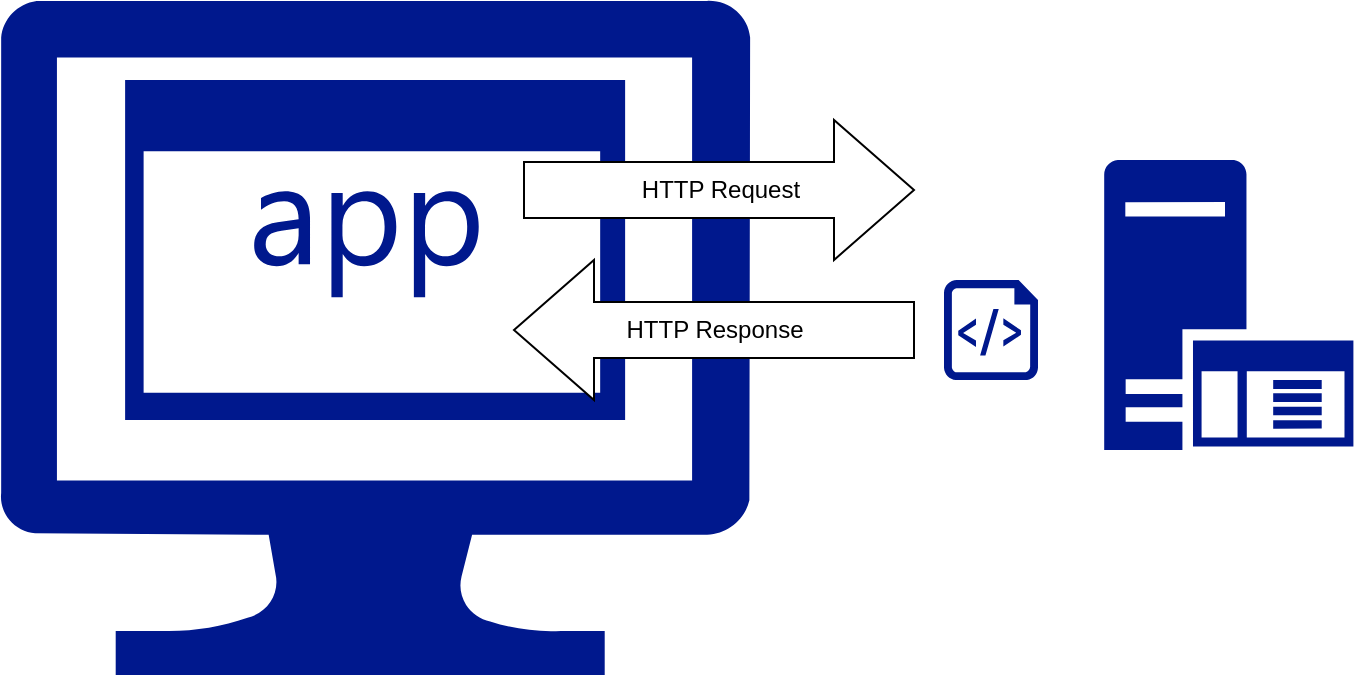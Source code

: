 <mxfile version="14.3.1" type="github">
  <diagram id="cj0Z7pNimVpw6jqo-E7z" name="Page-1">
    <mxGraphModel dx="1402" dy="654" grid="1" gridSize="10" guides="1" tooltips="1" connect="1" arrows="1" fold="1" page="1" pageScale="1" pageWidth="850" pageHeight="1100" math="0" shadow="0">
      <root>
        <mxCell id="0" />
        <mxCell id="1" parent="0" />
        <mxCell id="IR-eqQ5YHkqLA4fKnOQH-5" value="" style="aspect=fixed;pointerEvents=1;shadow=0;dashed=0;html=1;strokeColor=none;labelPosition=center;verticalLabelPosition=bottom;verticalAlign=top;align=center;fillColor=#00188D;shape=mxgraph.azure.script_file" parent="1" vertex="1">
          <mxGeometry x="480" y="250" width="47" height="50" as="geometry" />
        </mxCell>
        <mxCell id="IR-eqQ5YHkqLA4fKnOQH-7" value="" style="aspect=fixed;pointerEvents=1;shadow=0;dashed=0;html=1;strokeColor=none;labelPosition=center;verticalLabelPosition=bottom;verticalAlign=top;align=center;fillColor=#00188D;shape=mxgraph.mscae.enterprise.application_server" parent="1" vertex="1">
          <mxGeometry x="560" y="190" width="124.7" height="145" as="geometry" />
        </mxCell>
        <mxCell id="IR-eqQ5YHkqLA4fKnOQH-8" value="" style="aspect=fixed;pointerEvents=1;shadow=0;dashed=0;html=1;strokeColor=none;labelPosition=center;verticalLabelPosition=bottom;verticalAlign=top;align=center;fillColor=#00188D;shape=mxgraph.azure.computer" parent="1" vertex="1">
          <mxGeometry x="8.06" y="110" width="375" height="337.5" as="geometry" />
        </mxCell>
        <mxCell id="yCAJ61VOqBWOnpiDdDVH-1" value="" style="aspect=fixed;pointerEvents=1;shadow=0;dashed=0;html=1;strokeColor=none;labelPosition=center;verticalLabelPosition=bottom;verticalAlign=top;align=center;fillColor=#00188D;shape=mxgraph.mscae.enterprise.application" parent="1" vertex="1">
          <mxGeometry x="70.56" y="150" width="250" height="170" as="geometry" />
        </mxCell>
        <mxCell id="IR-eqQ5YHkqLA4fKnOQH-9" value="HTTP Request" style="html=1;shadow=0;dashed=0;align=center;verticalAlign=middle;shape=mxgraph.arrows2.arrow;dy=0.6;dx=40;notch=0;" parent="1" vertex="1">
          <mxGeometry x="270" y="170" width="195" height="70" as="geometry" />
        </mxCell>
        <mxCell id="IR-eqQ5YHkqLA4fKnOQH-10" value="HTTP Response" style="html=1;shadow=0;dashed=0;align=center;verticalAlign=middle;shape=mxgraph.arrows2.arrow;dy=0.6;dx=40;flipH=1;notch=0;" parent="1" vertex="1">
          <mxGeometry x="265" y="240" width="200" height="70" as="geometry" />
        </mxCell>
      </root>
    </mxGraphModel>
  </diagram>
</mxfile>
